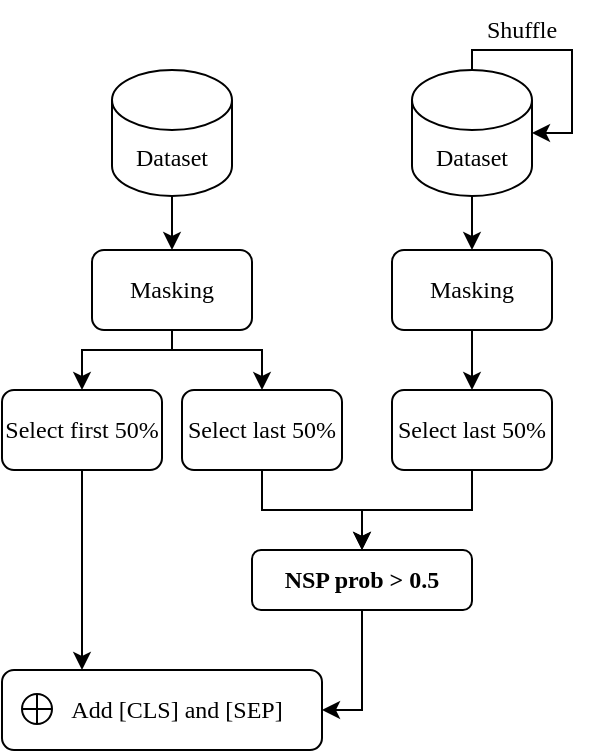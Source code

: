 <mxfile version="21.3.4" type="github">
  <diagram name="Page-1" id="8zb6kUNlIivctiU66RxO">
    <mxGraphModel dx="2334" dy="1856" grid="1" gridSize="10" guides="1" tooltips="1" connect="1" arrows="1" fold="1" page="1" pageScale="1" pageWidth="850" pageHeight="1100" math="1" shadow="0">
      <root>
        <mxCell id="0" />
        <mxCell id="1" parent="0" />
        <mxCell id="wcxEjunHVYMPVT6lQShz-34" value="&amp;nbsp; &amp;nbsp; &amp;nbsp;Add [CLS] and [SEP]" style="rounded=1;whiteSpace=wrap;html=1;fontFamily=Times New Roman;" vertex="1" parent="1">
          <mxGeometry x="95" y="540" width="160" height="40" as="geometry" />
        </mxCell>
        <mxCell id="wcxEjunHVYMPVT6lQShz-11" style="edgeStyle=orthogonalEdgeStyle;rounded=0;orthogonalLoop=1;jettySize=auto;html=1;exitX=0.5;exitY=1;exitDx=0;exitDy=0;exitPerimeter=0;entryX=0.5;entryY=0;entryDx=0;entryDy=0;fontFamily=Times New Roman;" edge="1" parent="1" source="wcxEjunHVYMPVT6lQShz-1" target="wcxEjunHVYMPVT6lQShz-10">
          <mxGeometry relative="1" as="geometry" />
        </mxCell>
        <mxCell id="wcxEjunHVYMPVT6lQShz-1" value="Dataset" style="shape=cylinder3;whiteSpace=wrap;html=1;boundedLbl=1;backgroundOutline=1;size=15;fontFamily=Times New Roman;" vertex="1" parent="1">
          <mxGeometry x="150" y="240" width="60" height="63" as="geometry" />
        </mxCell>
        <mxCell id="wcxEjunHVYMPVT6lQShz-13" style="edgeStyle=orthogonalEdgeStyle;rounded=0;orthogonalLoop=1;jettySize=auto;html=1;exitX=0.5;exitY=1;exitDx=0;exitDy=0;exitPerimeter=0;entryX=0.5;entryY=0;entryDx=0;entryDy=0;fontFamily=Times New Roman;" edge="1" parent="1" source="wcxEjunHVYMPVT6lQShz-2">
          <mxGeometry relative="1" as="geometry">
            <mxPoint x="330" y="330" as="targetPoint" />
          </mxGeometry>
        </mxCell>
        <mxCell id="wcxEjunHVYMPVT6lQShz-2" value="Dataset" style="shape=cylinder3;whiteSpace=wrap;html=1;boundedLbl=1;backgroundOutline=1;size=15;fontFamily=Times New Roman;" vertex="1" parent="1">
          <mxGeometry x="300" y="240" width="60" height="63" as="geometry" />
        </mxCell>
        <mxCell id="wcxEjunHVYMPVT6lQShz-5" value="Shuffle" style="text;html=1;strokeColor=none;fillColor=none;align=center;verticalAlign=middle;whiteSpace=wrap;rounded=0;fontFamily=Times New Roman;" vertex="1" parent="1">
          <mxGeometry x="330" y="205" width="50" height="30" as="geometry" />
        </mxCell>
        <mxCell id="wcxEjunHVYMPVT6lQShz-15" style="edgeStyle=orthogonalEdgeStyle;rounded=0;orthogonalLoop=1;jettySize=auto;html=1;exitX=0.5;exitY=1;exitDx=0;exitDy=0;entryX=0.5;entryY=0;entryDx=0;entryDy=0;fontFamily=Times New Roman;" edge="1" parent="1" source="wcxEjunHVYMPVT6lQShz-10" target="wcxEjunHVYMPVT6lQShz-17">
          <mxGeometry relative="1" as="geometry">
            <mxPoint x="180" y="410" as="targetPoint" />
            <Array as="points">
              <mxPoint x="180" y="380" />
              <mxPoint x="135" y="380" />
            </Array>
          </mxGeometry>
        </mxCell>
        <mxCell id="wcxEjunHVYMPVT6lQShz-23" style="edgeStyle=orthogonalEdgeStyle;rounded=0;orthogonalLoop=1;jettySize=auto;html=1;exitX=0.5;exitY=1;exitDx=0;exitDy=0;entryX=0.5;entryY=0;entryDx=0;entryDy=0;fontFamily=Times New Roman;" edge="1" parent="1" source="wcxEjunHVYMPVT6lQShz-10" target="wcxEjunHVYMPVT6lQShz-22">
          <mxGeometry relative="1" as="geometry">
            <Array as="points">
              <mxPoint x="180" y="380" />
              <mxPoint x="225" y="380" />
            </Array>
          </mxGeometry>
        </mxCell>
        <mxCell id="wcxEjunHVYMPVT6lQShz-10" value="Masking" style="rounded=1;whiteSpace=wrap;html=1;fontFamily=Times New Roman;" vertex="1" parent="1">
          <mxGeometry x="140" y="330" width="80" height="40" as="geometry" />
        </mxCell>
        <mxCell id="wcxEjunHVYMPVT6lQShz-20" style="edgeStyle=orthogonalEdgeStyle;rounded=0;orthogonalLoop=1;jettySize=auto;html=1;exitX=0.5;exitY=1;exitDx=0;exitDy=0;entryX=0.5;entryY=0;entryDx=0;entryDy=0;fontFamily=Times New Roman;" edge="1" parent="1" target="wcxEjunHVYMPVT6lQShz-19">
          <mxGeometry relative="1" as="geometry">
            <mxPoint x="330" y="370" as="sourcePoint" />
          </mxGeometry>
        </mxCell>
        <mxCell id="wcxEjunHVYMPVT6lQShz-12" value="Masking" style="rounded=1;whiteSpace=wrap;html=1;fontFamily=Times New Roman;" vertex="1" parent="1">
          <mxGeometry x="290" y="330" width="80" height="40" as="geometry" />
        </mxCell>
        <mxCell id="wcxEjunHVYMPVT6lQShz-39" style="edgeStyle=orthogonalEdgeStyle;rounded=0;orthogonalLoop=1;jettySize=auto;html=1;exitX=0.5;exitY=1;exitDx=0;exitDy=0;entryX=0.25;entryY=0;entryDx=0;entryDy=0;fontFamily=Times New Roman;" edge="1" parent="1" source="wcxEjunHVYMPVT6lQShz-17" target="wcxEjunHVYMPVT6lQShz-34">
          <mxGeometry relative="1" as="geometry" />
        </mxCell>
        <mxCell id="wcxEjunHVYMPVT6lQShz-17" value="Select first 50%" style="rounded=1;whiteSpace=wrap;html=1;fontFamily=Times New Roman;" vertex="1" parent="1">
          <mxGeometry x="95" y="400" width="80" height="40" as="geometry" />
        </mxCell>
        <mxCell id="wcxEjunHVYMPVT6lQShz-37" style="edgeStyle=orthogonalEdgeStyle;rounded=0;orthogonalLoop=1;jettySize=auto;html=1;exitX=0.5;exitY=1;exitDx=0;exitDy=0;entryX=0.5;entryY=0;entryDx=0;entryDy=0;fontFamily=Times New Roman;" edge="1" parent="1" source="wcxEjunHVYMPVT6lQShz-19" target="wcxEjunHVYMPVT6lQShz-35">
          <mxGeometry relative="1" as="geometry" />
        </mxCell>
        <mxCell id="wcxEjunHVYMPVT6lQShz-19" value="Select last 50%" style="rounded=1;whiteSpace=wrap;html=1;fontFamily=Times New Roman;" vertex="1" parent="1">
          <mxGeometry x="290" y="400" width="80" height="40" as="geometry" />
        </mxCell>
        <mxCell id="wcxEjunHVYMPVT6lQShz-36" style="edgeStyle=orthogonalEdgeStyle;rounded=0;orthogonalLoop=1;jettySize=auto;html=1;exitX=0.5;exitY=1;exitDx=0;exitDy=0;entryX=0.5;entryY=0;entryDx=0;entryDy=0;fontFamily=Times New Roman;" edge="1" parent="1" source="wcxEjunHVYMPVT6lQShz-22" target="wcxEjunHVYMPVT6lQShz-35">
          <mxGeometry relative="1" as="geometry" />
        </mxCell>
        <mxCell id="wcxEjunHVYMPVT6lQShz-22" value="Select last 50%" style="rounded=1;whiteSpace=wrap;html=1;fontFamily=Times New Roman;" vertex="1" parent="1">
          <mxGeometry x="185" y="400" width="80" height="40" as="geometry" />
        </mxCell>
        <mxCell id="wcxEjunHVYMPVT6lQShz-30" value="" style="shape=orEllipse;perimeter=ellipsePerimeter;whiteSpace=wrap;html=1;backgroundOutline=1;fontFamily=Times New Roman;" vertex="1" parent="1">
          <mxGeometry x="105" y="552" width="15" height="15" as="geometry" />
        </mxCell>
        <mxCell id="wcxEjunHVYMPVT6lQShz-40" style="edgeStyle=orthogonalEdgeStyle;rounded=0;orthogonalLoop=1;jettySize=auto;html=1;exitX=0.5;exitY=1;exitDx=0;exitDy=0;entryX=1;entryY=0.5;entryDx=0;entryDy=0;fontFamily=Times New Roman;" edge="1" parent="1" source="wcxEjunHVYMPVT6lQShz-35" target="wcxEjunHVYMPVT6lQShz-34">
          <mxGeometry relative="1" as="geometry" />
        </mxCell>
        <mxCell id="wcxEjunHVYMPVT6lQShz-35" value="NSP prob &amp;gt; 0.5" style="rounded=1;whiteSpace=wrap;html=1;fontFamily=Times New Roman;fontStyle=1" vertex="1" parent="1">
          <mxGeometry x="220" y="480" width="110" height="30" as="geometry" />
        </mxCell>
        <mxCell id="wcxEjunHVYMPVT6lQShz-43" style="edgeStyle=orthogonalEdgeStyle;rounded=0;orthogonalLoop=1;jettySize=auto;html=1;exitX=0.5;exitY=0;exitDx=0;exitDy=0;exitPerimeter=0;entryX=1;entryY=0.5;entryDx=0;entryDy=0;entryPerimeter=0;" edge="1" parent="1" source="wcxEjunHVYMPVT6lQShz-2" target="wcxEjunHVYMPVT6lQShz-2">
          <mxGeometry relative="1" as="geometry">
            <Array as="points">
              <mxPoint x="330" y="230" />
              <mxPoint x="380" y="230" />
              <mxPoint x="380" y="272" />
            </Array>
          </mxGeometry>
        </mxCell>
      </root>
    </mxGraphModel>
  </diagram>
</mxfile>
